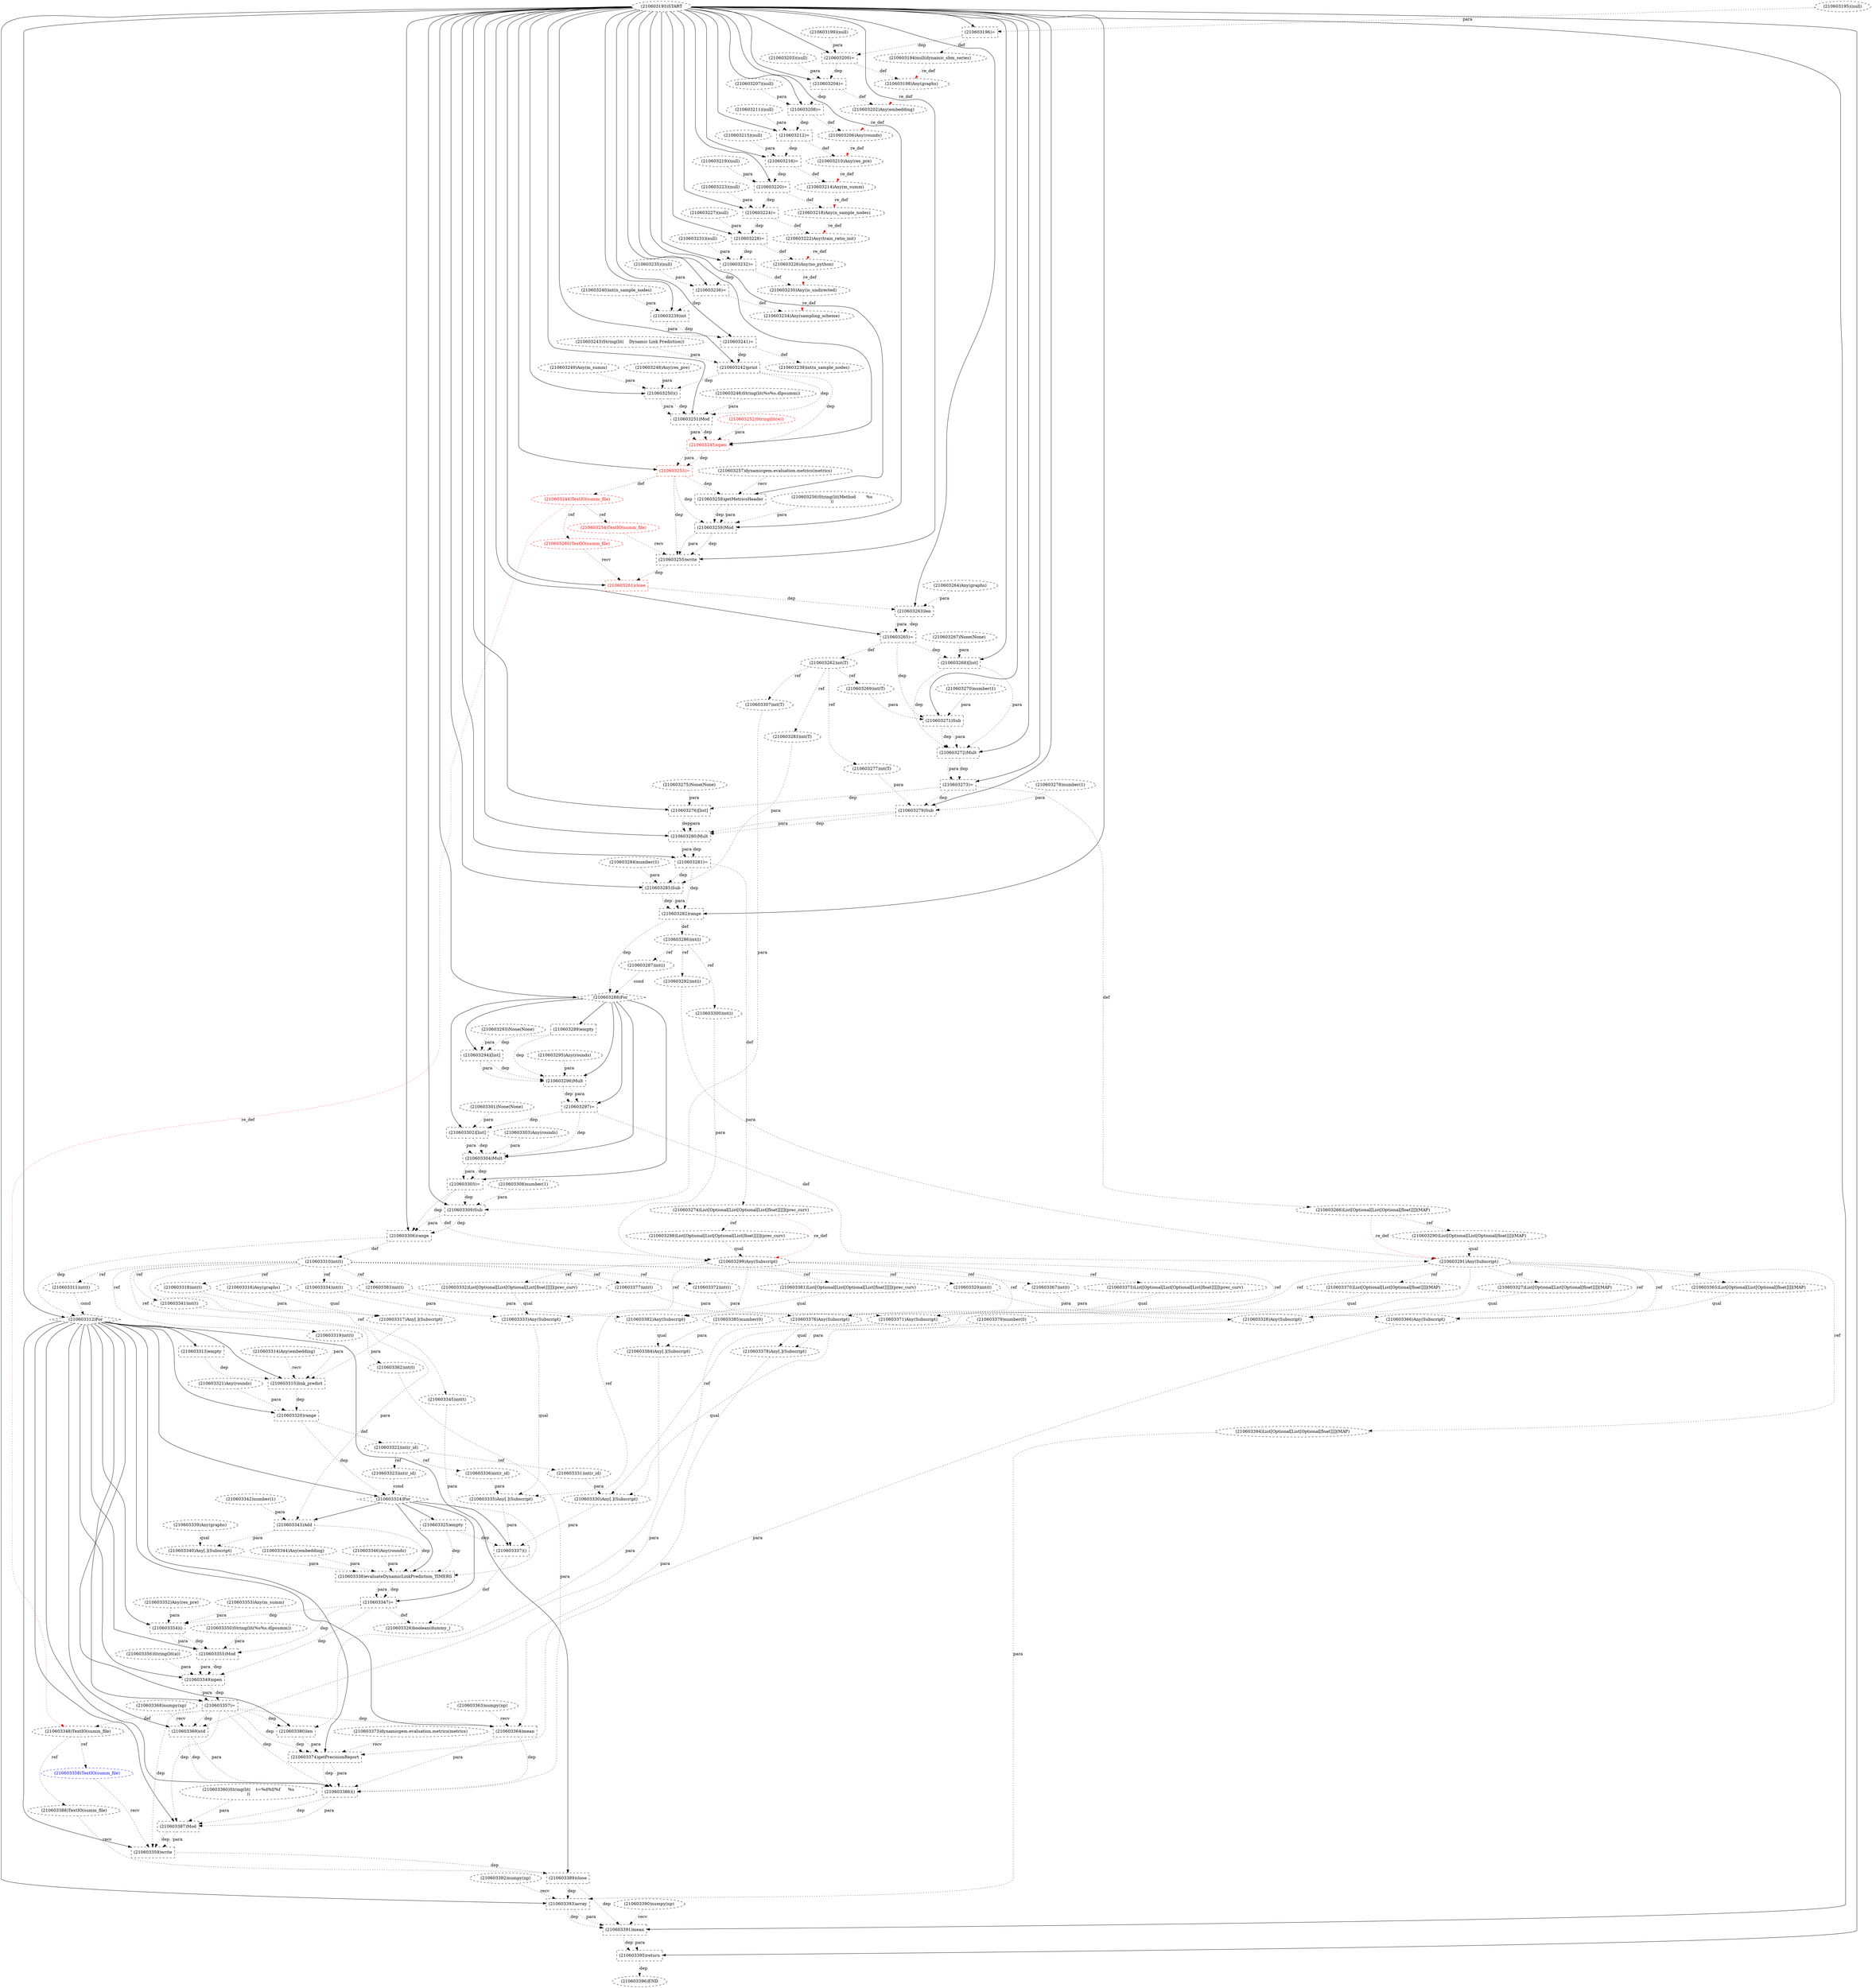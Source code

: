 digraph G {
1 [label="(210603354)()" shape=box style=dashed]
2 [label="(210603333)Any(Subscript)" shape=ellipse style=dashed]
3 [label="(210603340)Any[.](Subscript)" shape=ellipse style=dashed]
4 [label="(210603389)close" shape=box style=dashed color=black fontcolor=black]
5 [label="(210603264)Any(graphs)" shape=ellipse style=dashed]
6 [label="(210603280)Mult" shape=box style=dashed]
7 [label="(210603235)(null)" shape=ellipse style=dashed]
8 [label="(210603283)int(T)" shape=ellipse style=dashed]
9 [label="(210603377)int(t)" shape=ellipse style=dashed]
10 [label="(210603241)=" shape=box style=dashed]
11 [label="(210603238)int(n_sample_nodes)" shape=ellipse style=dashed]
12 [label="(210603243)String(lit(	Dynamic Link Prediction))" shape=ellipse style=dashed]
13 [label="(210603308)number(1)" shape=ellipse style=dashed]
14 [label="(210603227)(null)" shape=ellipse style=dashed]
15 [label="(210603220)=" shape=box style=dashed]
16 [label="(210603390)numpy(np)" shape=ellipse style=dashed]
17 [label="(210603285)Sub" shape=box style=dashed]
18 [label="(210603376)Any(Subscript)" shape=ellipse style=dashed]
19 [label="(210603206)Any(rounds)" shape=ellipse style=dashed]
20 [label="(210603328)Any(Subscript)" shape=ellipse style=dashed]
21 [label="(210603369)std" shape=box style=dashed]
22 [label="(210603272)Mult" shape=box style=dashed]
23 [label="(210603207)(null)" shape=ellipse style=dashed]
24 [label="(210603317)Any[.](Subscript)" shape=ellipse style=dashed]
25 [label="(210603218)Any(n_sample_nodes)" shape=ellipse style=dashed]
26 [label="(210603261)close" shape=box style=dashed color=red fontcolor=red]
27 [label="(210603269)int(T)" shape=ellipse style=dashed]
28 [label="(210603282)range" shape=box style=dashed]
29 [label="(210603353)Any(m_summ)" shape=ellipse style=dashed]
30 [label="(210603278)number(1)" shape=ellipse style=dashed]
31 [label="(210603342)number(1)" shape=ellipse style=dashed]
32 [label="(210603337)()" shape=box style=dashed]
33 [label="(210603309)Sub" shape=box style=dashed]
34 [label="(210603258)getMetricsHeader" shape=box style=dashed]
35 [label="(210603323)int(r_id)" shape=ellipse style=dashed]
36 [label="(210603359)write" shape=box style=dashed]
37 [label="(210603391)mean" shape=box style=dashed]
38 [label="(210603335)Any[.](Subscript)" shape=ellipse style=dashed]
39 [label="(210603203)(null)" shape=ellipse style=dashed]
40 [label="(210603265)=" shape=box style=dashed]
41 [label="(210603275)None(None)" shape=ellipse style=dashed]
42 [label="(210603216)=" shape=box style=dashed]
43 [label="(210603378)Any[.](Subscript)" shape=ellipse style=dashed]
44 [label="(210603262)int(T)" shape=ellipse style=dashed]
45 [label="(210603242)print" shape=box style=dashed]
46 [label="(210603248)Any(res_pre)" shape=ellipse style=dashed]
47 [label="(210603318)int(t)" shape=ellipse style=dashed]
48 [label="(210603274)List[Optional[List[Optional[List[float]]]]](prec_curv)" shape=ellipse style=dashed]
49 [label="(210603199)(null)" shape=ellipse style=dashed]
50 [label="(210603210)Any(res_pre)" shape=ellipse style=dashed]
51 [label="(210603249)Any(m_summ)" shape=ellipse style=dashed]
52 [label="(210603313)empty" shape=box style=dashed]
53 [label="(210603296)Mult" shape=box style=dashed]
54 [label="(210603334)int(t)" shape=ellipse style=dashed]
55 [label="(210603385)number(0)" shape=ellipse style=dashed]
56 [label="(210603346)Any(rounds)" shape=ellipse style=dashed]
57 [label="(210603271)Sub" shape=box style=dashed]
58 [label="(210603373)dynamicgem.evaluation.metrics(metrics)" shape=ellipse style=dashed]
59 [label="(210603273)=" shape=box style=dashed]
60 [label="(210603234)Any(sampling_scheme)" shape=ellipse style=dashed]
61 [label="(210603257)dynamicgem.evaluation.metrics(metrics)" shape=ellipse style=dashed]
62 [label="(210603379)number(0)" shape=ellipse style=dashed]
63 [label="(210603304)Mult" shape=box style=dashed]
64 [label="(210603364)mean" shape=box style=dashed]
65 [label="(210603375)List[Optional[List[Optional[List[float]]]]](prec_curv)" shape=ellipse style=dashed]
66 [label="(210603322)int(r_id)" shape=ellipse style=dashed]
67 [label="(210603339)Any(graphs)" shape=ellipse style=dashed]
68 [label="(210603292)int(i)" shape=ellipse style=dashed]
69 [label="(210603287)int(i)" shape=ellipse style=dashed]
70 [label="(210603299)Any(Subscript)" shape=ellipse style=dashed]
71 [label="(210603330)Any[.](Subscript)" shape=ellipse style=dashed]
72 [label="(210603314)Any(embedding)" shape=ellipse style=dashed]
73 [label="(210603387)Mod" shape=box style=dashed]
74 [label="(210603193)START" style=dashed]
75 [label="(210603338)evaluateDynamicLinkPrediction_TIMERS" shape=box style=dashed]
76 [label="(210603219)(null)" shape=ellipse style=dashed]
77 [label="(210603371)Any(Subscript)" shape=ellipse style=dashed]
78 [label="(210603384)Any[.](Subscript)" shape=ellipse style=dashed]
79 [label="(210603232)=" shape=box style=dashed]
80 [label="(210603360)String(lit(	t=%d%f/%f	%s
))" shape=ellipse style=dashed]
81 [label="(210603365)List[Optional[List[Optional[float]]]](MAP)" shape=ellipse style=dashed]
82 [label="(210603372)int(t)" shape=ellipse style=dashed]
83 [label="(210603194)null(dynamic_sbm_series)" shape=ellipse style=dashed]
84 [label="(210603358)TextIO(summ_file)" shape=ellipse style=dashed color=blue fontcolor=blue]
85 [label="(210603319)int(t)" shape=ellipse style=dashed]
86 [label="(210603301)None(None)" shape=ellipse style=dashed]
87 [label="(210603355)Mod" shape=box style=dashed]
88 [label="(210603200)=" shape=box style=dashed]
89 [label="(210603341)int(t)" shape=ellipse style=dashed]
90 [label="(210603270)number(1)" shape=ellipse style=dashed]
91 [label="(210603327)List[Optional[List[Optional[float]]]](MAP)" shape=ellipse style=dashed]
92 [label="(210603222)Any(train_ratio_init)" shape=ellipse style=dashed]
93 [label="(210603332)List[Optional[List[Optional[List[float]]]]](prec_curv)" shape=ellipse style=dashed]
94 [label="(210603362)int(t)" shape=ellipse style=dashed]
95 [label="(210603396)END" style=dashed]
96 [label="(210603357)=" shape=box style=dashed color=black fontcolor=black]
97 [label="(210603293)None(None)" shape=ellipse style=dashed]
98 [label="(210603266)List[Optional[List[Optional[float]]]](MAP)" shape=ellipse style=dashed]
99 [label="(210603370)List[Optional[List[Optional[float]]]](MAP)" shape=ellipse style=dashed]
100 [label="(210603254)TextIO(summ_file)" shape=ellipse style=dashed color=red fontcolor=red]
101 [label="(210603350)String(lit(%s%s.dlpsumm))" shape=ellipse style=dashed]
102 [label="(210603208)=" shape=box style=dashed]
103 [label="(210603366)Any(Subscript)" shape=ellipse style=dashed]
104 [label="(210603228)=" shape=box style=dashed]
105 [label="(210603277)int(T)" shape=ellipse style=dashed]
106 [label="(210603325)empty" shape=box style=dashed]
107 [label="(210603345)int(t)" shape=ellipse style=dashed]
108 [label="(210603386)()" shape=box style=dashed]
109 [label="(210603303)Any(rounds)" shape=ellipse style=dashed]
110 [label="(210603290)List[Optional[List[Optional[float]]]](MAP)" shape=ellipse style=dashed]
111 [label="(210603343)Add" shape=box style=dashed]
112 [label="(210603226)Any(no_python)" shape=ellipse style=dashed]
113 [label="(210603253)=" shape=box style=dashed color=red fontcolor=red]
114 [label="(210603324)For" shape=diamond style=dashed]
115 [label="(210603367)int(t)" shape=ellipse style=dashed]
116 [label="(210603286)int(i)" shape=ellipse style=dashed]
117 [label="(210603295)Any(rounds)" shape=ellipse style=dashed]
118 [label="(210603306)range" shape=box style=dashed]
119 [label="(210603204)=" shape=box style=dashed]
120 [label="(210603348)TextIO(summ_file)" shape=ellipse style=dashed color=black fontcolor=black]
121 [label="(210603198)Any(graphs)" shape=ellipse style=dashed]
122 [label="(210603260)TextIO(summ_file)" shape=ellipse style=dashed color=red fontcolor=red]
123 [label="(210603383)int(t)" shape=ellipse style=dashed]
124 [label="(210603239)int" shape=box style=dashed]
125 [label="(210603297)=" shape=box style=dashed]
126 [label="(210603302)[list]" shape=box style=dashed]
127 [label="(210603196)=" shape=box style=dashed]
128 [label="(210603211)(null)" shape=ellipse style=dashed]
129 [label="(210603347)=" shape=box style=dashed]
130 [label="(210603223)(null)" shape=ellipse style=dashed]
131 [label="(210603267)None(None)" shape=ellipse style=dashed]
132 [label="(210603331)int(r_id)" shape=ellipse style=dashed]
133 [label="(210603374)getPrecisionReport" shape=box style=dashed]
134 [label="(210603231)(null)" shape=ellipse style=dashed]
135 [label="(210603236)=" shape=box style=dashed]
136 [label="(210603259)Mod" shape=box style=dashed]
137 [label="(210603288)For" shape=diamond style=dashed]
138 [label="(210603305)=" shape=box style=dashed]
139 [label="(210603320)range" shape=box style=dashed]
140 [label="(210603316)Any(graphs)" shape=ellipse style=dashed]
141 [label="(210603392)numpy(np)" shape=ellipse style=dashed]
142 [label="(210603321)Any(rounds)" shape=ellipse style=dashed]
143 [label="(210603352)Any(res_pre)" shape=ellipse style=dashed]
144 [label="(210603212)=" shape=box style=dashed]
145 [label="(210603298)List[Optional[List[Optional[List[float]]]]](prec_curv)" shape=ellipse style=dashed]
146 [label="(210603315)link_predict" shape=box style=dashed]
147 [label="(210603356)String(lit(a))" shape=ellipse style=dashed color=black fontcolor=black]
148 [label="(210603202)Any(embedding)" shape=ellipse style=dashed]
149 [label="(210603263)len" shape=box style=dashed]
150 [label="(210603215)(null)" shape=ellipse style=dashed]
151 [label="(210603395)return" shape=box style=dashed]
152 [label="(210603195)(null)" shape=ellipse style=dashed]
153 [label="(210603289)empty" shape=box style=dashed]
154 [label="(210603276)[list]" shape=box style=dashed]
155 [label="(210603344)Any(embedding)" shape=ellipse style=dashed]
156 [label="(210603256)String(lit(Method	%s
))" shape=ellipse style=dashed]
157 [label="(210603250)()" shape=box style=dashed]
158 [label="(210603255)write" shape=box style=dashed]
159 [label="(210603268)[list]" shape=box style=dashed]
160 [label="(210603349)open" shape=box style=dashed color=black fontcolor=black]
161 [label="(210603300)int(i)" shape=ellipse style=dashed]
162 [label="(210603329)int(t)" shape=ellipse style=dashed]
163 [label="(210603214)Any(m_summ)" shape=ellipse style=dashed]
164 [label="(210603230)Any(is_undirected)" shape=ellipse style=dashed]
165 [label="(210603240)int(n_sample_nodes)" shape=ellipse style=dashed]
166 [label="(210603279)Sub" shape=box style=dashed]
167 [label="(210603381)List[Optional[List[Optional[List[float]]]]](prec_curv)" shape=ellipse style=dashed]
168 [label="(210603252)String(lit(w))" shape=ellipse style=dashed color=red fontcolor=red]
169 [label="(210603244)TextIO(summ_file)" shape=ellipse style=dashed color=red fontcolor=red]
170 [label="(210603312)For" shape=diamond style=dashed]
171 [label="(210603284)number(1)" shape=ellipse style=dashed]
172 [label="(210603294)[list]" shape=box style=dashed]
173 [label="(210603394)List[Optional[List[Optional[float]]]](MAP)" shape=ellipse style=dashed]
174 [label="(210603246)String(lit(%s%s.dlpsumm))" shape=ellipse style=dashed]
175 [label="(210603336)int(r_id)" shape=ellipse style=dashed]
176 [label="(210603311)int(t)" shape=ellipse style=dashed]
177 [label="(210603363)numpy(np)" shape=ellipse style=dashed]
178 [label="(210603380)len" shape=box style=dashed]
179 [label="(210603388)TextIO(summ_file)" shape=ellipse style=dashed color=black fontcolor=black]
180 [label="(210603245)open" shape=box style=dashed color=red fontcolor=red]
181 [label="(210603368)numpy(np)" shape=ellipse style=dashed]
182 [label="(210603251)Mod" shape=box style=dashed]
183 [label="(210603281)=" shape=box style=dashed]
184 [label="(210603307)int(T)" shape=ellipse style=dashed]
185 [label="(210603382)Any(Subscript)" shape=ellipse style=dashed]
186 [label="(210603393)array" shape=box style=dashed]
187 [label="(210603326)boolean(dummy_)" shape=ellipse style=dashed]
188 [label="(210603310)int(t)" shape=ellipse style=dashed]
189 [label="(210603224)=" shape=box style=dashed]
190 [label="(210603291)Any(Subscript)" shape=ellipse style=dashed]
170 -> 1 [label="" style=solid];
143 -> 1 [label="para" style=dotted];
29 -> 1 [label="para" style=dotted];
129 -> 1 [label="dep" style=dotted];
93 -> 2 [label="qual" style=dotted];
54 -> 2 [label="para" style=dotted];
70 -> 2 [label="ref" style=dotted];
67 -> 3 [label="qual" style=dotted];
111 -> 3 [label="para" style=dotted];
170 -> 4 [label="" style=solid];
179 -> 4 [label="recv" style=dotted];
36 -> 4 [label="dep" style=dotted];
74 -> 6 [label="" style=solid];
154 -> 6 [label="dep" style=dotted];
154 -> 6 [label="para" style=dotted];
166 -> 6 [label="dep" style=dotted];
166 -> 6 [label="para" style=dotted];
44 -> 8 [label="ref" style=dotted];
188 -> 9 [label="ref" style=dotted];
74 -> 10 [label="" style=solid];
124 -> 10 [label="dep" style=dotted];
124 -> 10 [label="para" style=dotted];
10 -> 11 [label="def" style=dotted];
74 -> 15 [label="" style=solid];
76 -> 15 [label="para" style=dotted];
42 -> 15 [label="dep" style=dotted];
74 -> 17 [label="" style=solid];
8 -> 17 [label="para" style=dotted];
171 -> 17 [label="para" style=dotted];
183 -> 17 [label="dep" style=dotted];
65 -> 18 [label="qual" style=dotted];
9 -> 18 [label="para" style=dotted];
70 -> 18 [label="ref" style=dotted];
102 -> 19 [label="def" style=dotted];
148 -> 19 [label="re_def" style=dotted color=red];
91 -> 20 [label="qual" style=dotted];
162 -> 20 [label="para" style=dotted];
190 -> 20 [label="ref" style=dotted];
170 -> 21 [label="" style=solid];
181 -> 21 [label="recv" style=dotted];
77 -> 21 [label="para" style=dotted];
96 -> 21 [label="dep" style=dotted];
74 -> 22 [label="" style=solid];
159 -> 22 [label="dep" style=dotted];
159 -> 22 [label="para" style=dotted];
57 -> 22 [label="dep" style=dotted];
57 -> 22 [label="para" style=dotted];
140 -> 24 [label="qual" style=dotted];
47 -> 24 [label="para" style=dotted];
15 -> 25 [label="def" style=dotted];
163 -> 25 [label="re_def" style=dotted color=red];
74 -> 26 [label="" style=solid];
122 -> 26 [label="recv" style=dotted];
158 -> 26 [label="dep" style=dotted];
44 -> 27 [label="ref" style=dotted];
74 -> 28 [label="" style=solid];
17 -> 28 [label="dep" style=dotted];
17 -> 28 [label="para" style=dotted];
183 -> 28 [label="dep" style=dotted];
114 -> 32 [label="" style=solid];
71 -> 32 [label="para" style=dotted];
38 -> 32 [label="para" style=dotted];
106 -> 32 [label="dep" style=dotted];
74 -> 33 [label="" style=solid];
184 -> 33 [label="para" style=dotted];
13 -> 33 [label="para" style=dotted];
138 -> 33 [label="dep" style=dotted];
74 -> 34 [label="" style=solid];
61 -> 34 [label="recv" style=dotted];
113 -> 34 [label="dep" style=dotted];
66 -> 35 [label="ref" style=dotted];
170 -> 36 [label="" style=solid];
84 -> 36 [label="recv" style=dotted];
73 -> 36 [label="dep" style=dotted];
73 -> 36 [label="para" style=dotted];
96 -> 36 [label="dep" style=dotted];
74 -> 37 [label="" style=solid];
16 -> 37 [label="recv" style=dotted];
186 -> 37 [label="dep" style=dotted];
186 -> 37 [label="para" style=dotted];
4 -> 37 [label="dep" style=dotted];
2 -> 38 [label="qual" style=dotted];
175 -> 38 [label="para" style=dotted];
70 -> 38 [label="ref" style=dotted];
74 -> 40 [label="" style=solid];
149 -> 40 [label="dep" style=dotted];
149 -> 40 [label="para" style=dotted];
74 -> 42 [label="" style=solid];
150 -> 42 [label="para" style=dotted];
144 -> 42 [label="dep" style=dotted];
18 -> 43 [label="qual" style=dotted];
62 -> 43 [label="para" style=dotted];
40 -> 44 [label="def" style=dotted];
74 -> 45 [label="" style=solid];
12 -> 45 [label="para" style=dotted];
10 -> 45 [label="dep" style=dotted];
188 -> 47 [label="ref" style=dotted];
183 -> 48 [label="def" style=dotted];
144 -> 50 [label="def" style=dotted];
19 -> 50 [label="re_def" style=dotted color=red];
170 -> 52 [label="" style=solid];
137 -> 53 [label="" style=solid];
172 -> 53 [label="dep" style=dotted];
172 -> 53 [label="para" style=dotted];
117 -> 53 [label="para" style=dotted];
153 -> 53 [label="dep" style=dotted];
188 -> 54 [label="ref" style=dotted];
74 -> 57 [label="" style=solid];
27 -> 57 [label="para" style=dotted];
90 -> 57 [label="para" style=dotted];
40 -> 57 [label="dep" style=dotted];
74 -> 59 [label="" style=solid];
22 -> 59 [label="dep" style=dotted];
22 -> 59 [label="para" style=dotted];
135 -> 60 [label="def" style=dotted];
164 -> 60 [label="re_def" style=dotted color=red];
137 -> 63 [label="" style=solid];
126 -> 63 [label="dep" style=dotted];
126 -> 63 [label="para" style=dotted];
109 -> 63 [label="para" style=dotted];
125 -> 63 [label="dep" style=dotted];
170 -> 64 [label="" style=solid];
177 -> 64 [label="recv" style=dotted];
103 -> 64 [label="para" style=dotted];
96 -> 64 [label="dep" style=dotted];
70 -> 65 [label="ref" style=dotted];
139 -> 66 [label="def" style=dotted];
116 -> 68 [label="ref" style=dotted];
116 -> 69 [label="ref" style=dotted];
145 -> 70 [label="qual" style=dotted];
161 -> 70 [label="para" style=dotted];
138 -> 70 [label="def" style=dotted];
48 -> 70 [label="re_def" style=dotted color=red];
20 -> 71 [label="qual" style=dotted];
132 -> 71 [label="para" style=dotted];
190 -> 71 [label="ref" style=dotted];
170 -> 73 [label="" style=solid];
80 -> 73 [label="para" style=dotted];
108 -> 73 [label="dep" style=dotted];
108 -> 73 [label="para" style=dotted];
96 -> 73 [label="dep" style=dotted];
114 -> 75 [label="" style=solid];
111 -> 75 [label="dep" style=dotted];
3 -> 75 [label="para" style=dotted];
155 -> 75 [label="para" style=dotted];
107 -> 75 [label="para" style=dotted];
56 -> 75 [label="para" style=dotted];
106 -> 75 [label="dep" style=dotted];
99 -> 77 [label="qual" style=dotted];
82 -> 77 [label="para" style=dotted];
190 -> 77 [label="ref" style=dotted];
185 -> 78 [label="qual" style=dotted];
55 -> 78 [label="para" style=dotted];
74 -> 79 [label="" style=solid];
134 -> 79 [label="para" style=dotted];
104 -> 79 [label="dep" style=dotted];
190 -> 81 [label="ref" style=dotted];
188 -> 82 [label="ref" style=dotted];
127 -> 83 [label="def" style=dotted];
120 -> 84 [label="ref" style=dotted];
188 -> 85 [label="ref" style=dotted];
170 -> 87 [label="" style=solid];
101 -> 87 [label="para" style=dotted];
1 -> 87 [label="dep" style=dotted];
1 -> 87 [label="para" style=dotted];
129 -> 87 [label="dep" style=dotted];
74 -> 88 [label="" style=solid];
49 -> 88 [label="para" style=dotted];
127 -> 88 [label="dep" style=dotted];
188 -> 89 [label="ref" style=dotted];
190 -> 91 [label="ref" style=dotted];
189 -> 92 [label="def" style=dotted];
25 -> 92 [label="re_def" style=dotted color=red];
70 -> 93 [label="ref" style=dotted];
188 -> 94 [label="ref" style=dotted];
151 -> 95 [label="dep" style=dotted];
170 -> 96 [label="" style=solid];
160 -> 96 [label="dep" style=dotted];
160 -> 96 [label="para" style=dotted];
59 -> 98 [label="def" style=dotted];
190 -> 99 [label="ref" style=dotted];
169 -> 100 [label="ref" style=dotted];
74 -> 102 [label="" style=solid];
23 -> 102 [label="para" style=dotted];
119 -> 102 [label="dep" style=dotted];
81 -> 103 [label="qual" style=dotted];
115 -> 103 [label="para" style=dotted];
190 -> 103 [label="ref" style=dotted];
74 -> 104 [label="" style=solid];
14 -> 104 [label="para" style=dotted];
189 -> 104 [label="dep" style=dotted];
44 -> 105 [label="ref" style=dotted];
114 -> 106 [label="" style=solid];
188 -> 107 [label="ref" style=dotted];
170 -> 108 [label="" style=solid];
94 -> 108 [label="para" style=dotted];
64 -> 108 [label="dep" style=dotted];
64 -> 108 [label="para" style=dotted];
21 -> 108 [label="dep" style=dotted];
21 -> 108 [label="para" style=dotted];
133 -> 108 [label="dep" style=dotted];
133 -> 108 [label="para" style=dotted];
96 -> 108 [label="dep" style=dotted];
98 -> 110 [label="ref" style=dotted];
114 -> 111 [label="" style=solid];
89 -> 111 [label="para" style=dotted];
31 -> 111 [label="para" style=dotted];
104 -> 112 [label="def" style=dotted];
92 -> 112 [label="re_def" style=dotted color=red];
74 -> 113 [label="" style=solid];
180 -> 113 [label="dep" style=dotted];
180 -> 113 [label="para" style=dotted];
170 -> 114 [label="" style=solid];
139 -> 114 [label="dep" style=dotted];
35 -> 114 [label="cond" style=dotted];
188 -> 115 [label="ref" style=dotted];
28 -> 116 [label="def" style=dotted];
74 -> 118 [label="" style=solid];
33 -> 118 [label="dep" style=dotted];
33 -> 118 [label="para" style=dotted];
138 -> 118 [label="dep" style=dotted];
74 -> 119 [label="" style=solid];
39 -> 119 [label="para" style=dotted];
88 -> 119 [label="dep" style=dotted];
96 -> 120 [label="def" style=dotted];
169 -> 120 [label="re_def" style=dotted color=red];
88 -> 121 [label="def" style=dotted];
83 -> 121 [label="re_def" style=dotted color=red];
169 -> 122 [label="ref" style=dotted];
188 -> 123 [label="ref" style=dotted];
74 -> 124 [label="" style=solid];
165 -> 124 [label="para" style=dotted];
135 -> 124 [label="dep" style=dotted];
137 -> 125 [label="" style=solid];
53 -> 125 [label="dep" style=dotted];
53 -> 125 [label="para" style=dotted];
137 -> 126 [label="" style=solid];
86 -> 126 [label="para" style=dotted];
125 -> 126 [label="dep" style=dotted];
74 -> 127 [label="" style=solid];
152 -> 127 [label="para" style=dotted];
114 -> 129 [label="" style=solid];
75 -> 129 [label="dep" style=dotted];
75 -> 129 [label="para" style=dotted];
66 -> 132 [label="ref" style=dotted];
170 -> 133 [label="" style=solid];
58 -> 133 [label="recv" style=dotted];
43 -> 133 [label="para" style=dotted];
178 -> 133 [label="dep" style=dotted];
178 -> 133 [label="para" style=dotted];
96 -> 133 [label="dep" style=dotted];
74 -> 135 [label="" style=solid];
7 -> 135 [label="para" style=dotted];
79 -> 135 [label="dep" style=dotted];
74 -> 136 [label="" style=solid];
156 -> 136 [label="para" style=dotted];
34 -> 136 [label="dep" style=dotted];
34 -> 136 [label="para" style=dotted];
113 -> 136 [label="dep" style=dotted];
74 -> 137 [label="" style=solid];
28 -> 137 [label="dep" style=dotted];
69 -> 137 [label="cond" style=dotted];
137 -> 138 [label="" style=solid];
63 -> 138 [label="dep" style=dotted];
63 -> 138 [label="para" style=dotted];
170 -> 139 [label="" style=solid];
142 -> 139 [label="para" style=dotted];
146 -> 139 [label="dep" style=dotted];
74 -> 144 [label="" style=solid];
128 -> 144 [label="para" style=dotted];
102 -> 144 [label="dep" style=dotted];
48 -> 145 [label="ref" style=dotted];
170 -> 146 [label="" style=solid];
72 -> 146 [label="recv" style=dotted];
24 -> 146 [label="para" style=dotted];
85 -> 146 [label="para" style=dotted];
52 -> 146 [label="dep" style=dotted];
119 -> 148 [label="def" style=dotted];
121 -> 148 [label="re_def" style=dotted color=red];
74 -> 149 [label="" style=solid];
5 -> 149 [label="para" style=dotted];
26 -> 149 [label="dep" style=dotted];
74 -> 151 [label="" style=solid];
37 -> 151 [label="dep" style=dotted];
37 -> 151 [label="para" style=dotted];
137 -> 153 [label="" style=solid];
74 -> 154 [label="" style=solid];
41 -> 154 [label="para" style=dotted];
59 -> 154 [label="dep" style=dotted];
74 -> 157 [label="" style=solid];
46 -> 157 [label="para" style=dotted];
51 -> 157 [label="para" style=dotted];
45 -> 157 [label="dep" style=dotted];
74 -> 158 [label="" style=solid];
100 -> 158 [label="recv" style=dotted];
136 -> 158 [label="dep" style=dotted];
136 -> 158 [label="para" style=dotted];
113 -> 158 [label="dep" style=dotted];
74 -> 159 [label="" style=solid];
131 -> 159 [label="para" style=dotted];
40 -> 159 [label="dep" style=dotted];
170 -> 160 [label="" style=solid];
87 -> 160 [label="dep" style=dotted];
87 -> 160 [label="para" style=dotted];
147 -> 160 [label="para" style=dotted];
129 -> 160 [label="dep" style=dotted];
116 -> 161 [label="ref" style=dotted];
188 -> 162 [label="ref" style=dotted];
42 -> 163 [label="def" style=dotted];
50 -> 163 [label="re_def" style=dotted color=red];
79 -> 164 [label="def" style=dotted];
112 -> 164 [label="re_def" style=dotted color=red];
74 -> 166 [label="" style=solid];
105 -> 166 [label="para" style=dotted];
30 -> 166 [label="para" style=dotted];
59 -> 166 [label="dep" style=dotted];
70 -> 167 [label="ref" style=dotted];
113 -> 169 [label="def" style=dotted];
74 -> 170 [label="" style=solid];
118 -> 170 [label="dep" style=dotted];
176 -> 170 [label="cond" style=dotted];
137 -> 172 [label="" style=solid];
97 -> 172 [label="para" style=dotted];
153 -> 172 [label="dep" style=dotted];
190 -> 173 [label="ref" style=dotted];
66 -> 175 [label="ref" style=dotted];
188 -> 176 [label="ref" style=dotted];
170 -> 178 [label="" style=solid];
78 -> 178 [label="para" style=dotted];
96 -> 178 [label="dep" style=dotted];
120 -> 179 [label="ref" style=dotted];
74 -> 180 [label="" style=solid];
182 -> 180 [label="dep" style=dotted];
182 -> 180 [label="para" style=dotted];
168 -> 180 [label="para" style=dotted];
45 -> 180 [label="dep" style=dotted];
74 -> 182 [label="" style=solid];
174 -> 182 [label="para" style=dotted];
157 -> 182 [label="dep" style=dotted];
157 -> 182 [label="para" style=dotted];
45 -> 182 [label="dep" style=dotted];
74 -> 183 [label="" style=solid];
6 -> 183 [label="dep" style=dotted];
6 -> 183 [label="para" style=dotted];
44 -> 184 [label="ref" style=dotted];
167 -> 185 [label="qual" style=dotted];
123 -> 185 [label="para" style=dotted];
70 -> 185 [label="ref" style=dotted];
74 -> 186 [label="" style=solid];
141 -> 186 [label="recv" style=dotted];
173 -> 186 [label="para" style=dotted];
4 -> 186 [label="dep" style=dotted];
32 -> 187 [label="def" style=dotted];
129 -> 187 [label="def" style=dotted];
118 -> 188 [label="def" style=dotted];
74 -> 189 [label="" style=solid];
130 -> 189 [label="para" style=dotted];
15 -> 189 [label="dep" style=dotted];
110 -> 190 [label="qual" style=dotted];
68 -> 190 [label="para" style=dotted];
125 -> 190 [label="def" style=dotted];
98 -> 190 [label="re_def" style=dotted color=red];
}